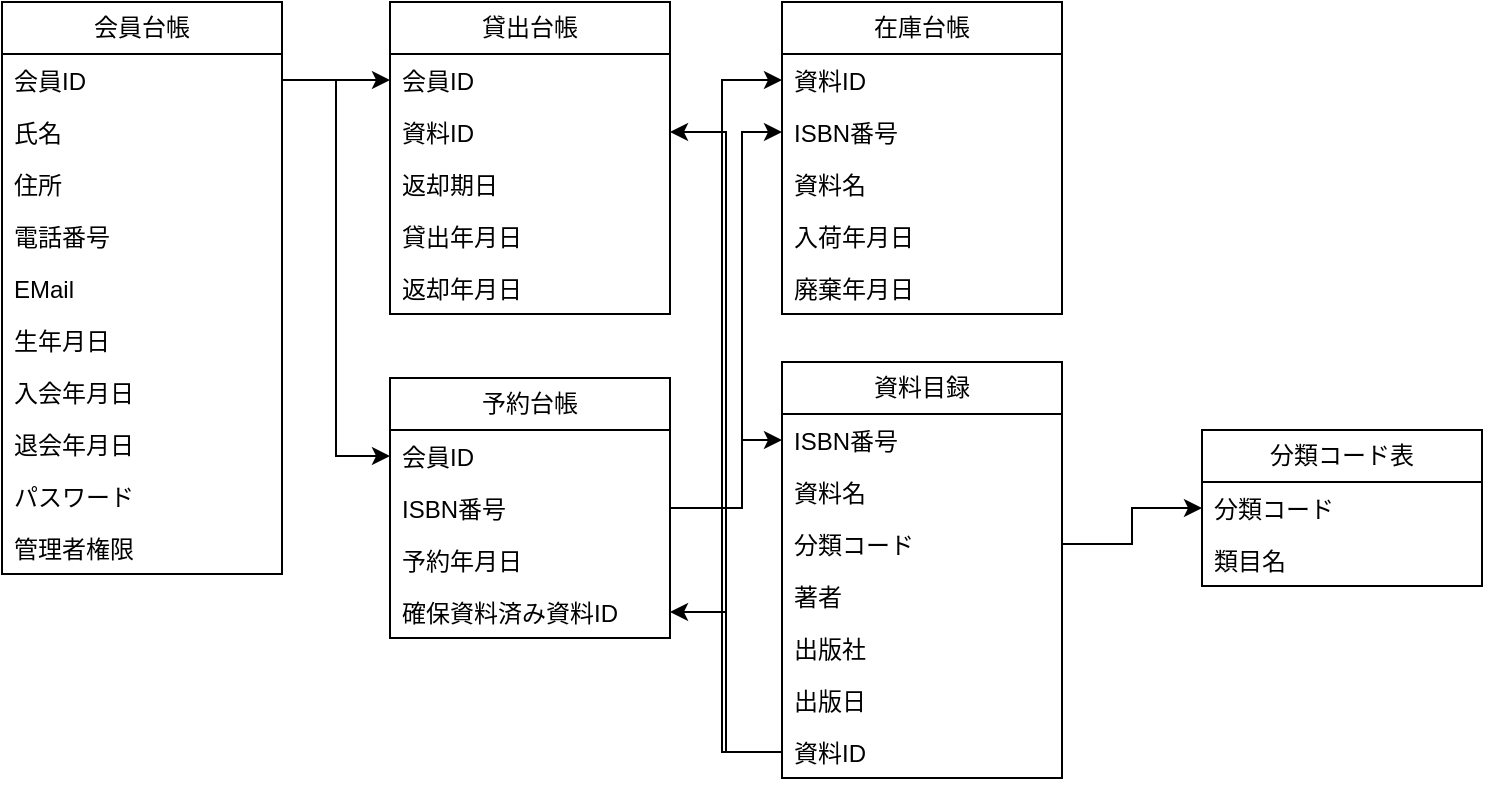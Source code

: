 <mxfile version="26.2.14">
  <diagram name="ページ1" id="o2OuvPa0kG8eRmRyNHCX">
    <mxGraphModel dx="619" dy="1104" grid="0" gridSize="10" guides="1" tooltips="1" connect="1" arrows="1" fold="1" page="0" pageScale="1" pageWidth="827" pageHeight="1169" math="0" shadow="0">
      <root>
        <mxCell id="0" />
        <mxCell id="1" parent="0" />
        <mxCell id="5XzIn7IbPCpmMK59V4iv-1" value="在庫台帳" style="swimlane;fontStyle=0;childLayout=stackLayout;horizontal=1;startSize=26;fillColor=none;horizontalStack=0;resizeParent=1;resizeParentMax=0;resizeLast=0;collapsible=1;marginBottom=0;whiteSpace=wrap;html=1;" vertex="1" parent="1">
          <mxGeometry x="540" y="180" width="140" height="156" as="geometry" />
        </mxCell>
        <mxCell id="5XzIn7IbPCpmMK59V4iv-2" value="資料ID" style="text;strokeColor=none;fillColor=none;align=left;verticalAlign=top;spacingLeft=4;spacingRight=4;overflow=hidden;rotatable=0;points=[[0,0.5],[1,0.5]];portConstraint=eastwest;whiteSpace=wrap;html=1;" vertex="1" parent="5XzIn7IbPCpmMK59V4iv-1">
          <mxGeometry y="26" width="140" height="26" as="geometry" />
        </mxCell>
        <mxCell id="5XzIn7IbPCpmMK59V4iv-3" value="ISBN番号" style="text;strokeColor=none;fillColor=none;align=left;verticalAlign=top;spacingLeft=4;spacingRight=4;overflow=hidden;rotatable=0;points=[[0,0.5],[1,0.5]];portConstraint=eastwest;whiteSpace=wrap;html=1;" vertex="1" parent="5XzIn7IbPCpmMK59V4iv-1">
          <mxGeometry y="52" width="140" height="26" as="geometry" />
        </mxCell>
        <mxCell id="5XzIn7IbPCpmMK59V4iv-4" value="資料名" style="text;strokeColor=none;fillColor=none;align=left;verticalAlign=top;spacingLeft=4;spacingRight=4;overflow=hidden;rotatable=0;points=[[0,0.5],[1,0.5]];portConstraint=eastwest;whiteSpace=wrap;html=1;" vertex="1" parent="5XzIn7IbPCpmMK59V4iv-1">
          <mxGeometry y="78" width="140" height="26" as="geometry" />
        </mxCell>
        <mxCell id="5XzIn7IbPCpmMK59V4iv-5" value="入荷年月日" style="text;strokeColor=none;fillColor=none;align=left;verticalAlign=top;spacingLeft=4;spacingRight=4;overflow=hidden;rotatable=0;points=[[0,0.5],[1,0.5]];portConstraint=eastwest;whiteSpace=wrap;html=1;" vertex="1" parent="5XzIn7IbPCpmMK59V4iv-1">
          <mxGeometry y="104" width="140" height="26" as="geometry" />
        </mxCell>
        <mxCell id="5XzIn7IbPCpmMK59V4iv-6" value="廃棄年月日" style="text;strokeColor=none;fillColor=none;align=left;verticalAlign=top;spacingLeft=4;spacingRight=4;overflow=hidden;rotatable=0;points=[[0,0.5],[1,0.5]];portConstraint=eastwest;whiteSpace=wrap;html=1;" vertex="1" parent="5XzIn7IbPCpmMK59V4iv-1">
          <mxGeometry y="130" width="140" height="26" as="geometry" />
        </mxCell>
        <mxCell id="5XzIn7IbPCpmMK59V4iv-7" style="edgeStyle=orthogonalEdgeStyle;rounded=0;orthogonalLoop=1;jettySize=auto;html=1;entryX=0;entryY=0.5;entryDx=0;entryDy=0;" edge="1" parent="1" source="5XzIn7IbPCpmMK59V4iv-8" target="5XzIn7IbPCpmMK59V4iv-3">
          <mxGeometry relative="1" as="geometry">
            <Array as="points">
              <mxPoint x="520" y="433" />
              <mxPoint x="520" y="245" />
            </Array>
          </mxGeometry>
        </mxCell>
        <mxCell id="5XzIn7IbPCpmMK59V4iv-8" value="予約台帳" style="swimlane;fontStyle=0;childLayout=stackLayout;horizontal=1;startSize=26;fillColor=none;horizontalStack=0;resizeParent=1;resizeParentMax=0;resizeLast=0;collapsible=1;marginBottom=0;whiteSpace=wrap;html=1;" vertex="1" parent="1">
          <mxGeometry x="344" y="368" width="140" height="130" as="geometry" />
        </mxCell>
        <mxCell id="5XzIn7IbPCpmMK59V4iv-9" value="会員ID" style="text;strokeColor=none;fillColor=none;align=left;verticalAlign=top;spacingLeft=4;spacingRight=4;overflow=hidden;rotatable=0;points=[[0,0.5],[1,0.5]];portConstraint=eastwest;whiteSpace=wrap;html=1;" vertex="1" parent="5XzIn7IbPCpmMK59V4iv-8">
          <mxGeometry y="26" width="140" height="26" as="geometry" />
        </mxCell>
        <mxCell id="5XzIn7IbPCpmMK59V4iv-10" value="ISBN番号" style="text;strokeColor=none;fillColor=none;align=left;verticalAlign=top;spacingLeft=4;spacingRight=4;overflow=hidden;rotatable=0;points=[[0,0.5],[1,0.5]];portConstraint=eastwest;whiteSpace=wrap;html=1;" vertex="1" parent="5XzIn7IbPCpmMK59V4iv-8">
          <mxGeometry y="52" width="140" height="26" as="geometry" />
        </mxCell>
        <mxCell id="5XzIn7IbPCpmMK59V4iv-11" value="予約年月日" style="text;strokeColor=none;fillColor=none;align=left;verticalAlign=top;spacingLeft=4;spacingRight=4;overflow=hidden;rotatable=0;points=[[0,0.5],[1,0.5]];portConstraint=eastwest;whiteSpace=wrap;html=1;" vertex="1" parent="5XzIn7IbPCpmMK59V4iv-8">
          <mxGeometry y="78" width="140" height="26" as="geometry" />
        </mxCell>
        <mxCell id="5XzIn7IbPCpmMK59V4iv-12" value="確保資料済み資料ID" style="text;strokeColor=none;fillColor=none;align=left;verticalAlign=top;spacingLeft=4;spacingRight=4;overflow=hidden;rotatable=0;points=[[0,0.5],[1,0.5]];portConstraint=eastwest;whiteSpace=wrap;html=1;" vertex="1" parent="5XzIn7IbPCpmMK59V4iv-8">
          <mxGeometry y="104" width="140" height="26" as="geometry" />
        </mxCell>
        <mxCell id="5XzIn7IbPCpmMK59V4iv-13" value="資料目録" style="swimlane;fontStyle=0;childLayout=stackLayout;horizontal=1;startSize=26;fillColor=none;horizontalStack=0;resizeParent=1;resizeParentMax=0;resizeLast=0;collapsible=1;marginBottom=0;whiteSpace=wrap;html=1;" vertex="1" parent="1">
          <mxGeometry x="540" y="360" width="140" height="208" as="geometry" />
        </mxCell>
        <mxCell id="5XzIn7IbPCpmMK59V4iv-14" value="ISBN番号" style="text;strokeColor=none;fillColor=none;align=left;verticalAlign=top;spacingLeft=4;spacingRight=4;overflow=hidden;rotatable=0;points=[[0,0.5],[1,0.5]];portConstraint=eastwest;whiteSpace=wrap;html=1;" vertex="1" parent="5XzIn7IbPCpmMK59V4iv-13">
          <mxGeometry y="26" width="140" height="26" as="geometry" />
        </mxCell>
        <mxCell id="5XzIn7IbPCpmMK59V4iv-15" value="資料名" style="text;strokeColor=none;fillColor=none;align=left;verticalAlign=top;spacingLeft=4;spacingRight=4;overflow=hidden;rotatable=0;points=[[0,0.5],[1,0.5]];portConstraint=eastwest;whiteSpace=wrap;html=1;" vertex="1" parent="5XzIn7IbPCpmMK59V4iv-13">
          <mxGeometry y="52" width="140" height="26" as="geometry" />
        </mxCell>
        <mxCell id="5XzIn7IbPCpmMK59V4iv-16" value="分類コード" style="text;strokeColor=none;fillColor=none;align=left;verticalAlign=top;spacingLeft=4;spacingRight=4;overflow=hidden;rotatable=0;points=[[0,0.5],[1,0.5]];portConstraint=eastwest;whiteSpace=wrap;html=1;" vertex="1" parent="5XzIn7IbPCpmMK59V4iv-13">
          <mxGeometry y="78" width="140" height="26" as="geometry" />
        </mxCell>
        <mxCell id="5XzIn7IbPCpmMK59V4iv-17" value="著者" style="text;strokeColor=none;fillColor=none;align=left;verticalAlign=top;spacingLeft=4;spacingRight=4;overflow=hidden;rotatable=0;points=[[0,0.5],[1,0.5]];portConstraint=eastwest;whiteSpace=wrap;html=1;" vertex="1" parent="5XzIn7IbPCpmMK59V4iv-13">
          <mxGeometry y="104" width="140" height="26" as="geometry" />
        </mxCell>
        <mxCell id="5XzIn7IbPCpmMK59V4iv-18" value="出版社" style="text;strokeColor=none;fillColor=none;align=left;verticalAlign=top;spacingLeft=4;spacingRight=4;overflow=hidden;rotatable=0;points=[[0,0.5],[1,0.5]];portConstraint=eastwest;whiteSpace=wrap;html=1;" vertex="1" parent="5XzIn7IbPCpmMK59V4iv-13">
          <mxGeometry y="130" width="140" height="26" as="geometry" />
        </mxCell>
        <mxCell id="5XzIn7IbPCpmMK59V4iv-19" value="出版日" style="text;strokeColor=none;fillColor=none;align=left;verticalAlign=top;spacingLeft=4;spacingRight=4;overflow=hidden;rotatable=0;points=[[0,0.5],[1,0.5]];portConstraint=eastwest;whiteSpace=wrap;html=1;" vertex="1" parent="5XzIn7IbPCpmMK59V4iv-13">
          <mxGeometry y="156" width="140" height="26" as="geometry" />
        </mxCell>
        <mxCell id="5XzIn7IbPCpmMK59V4iv-20" value="資料ID" style="text;strokeColor=none;fillColor=none;align=left;verticalAlign=top;spacingLeft=4;spacingRight=4;overflow=hidden;rotatable=0;points=[[0,0.5],[1,0.5]];portConstraint=eastwest;whiteSpace=wrap;html=1;" vertex="1" parent="5XzIn7IbPCpmMK59V4iv-13">
          <mxGeometry y="182" width="140" height="26" as="geometry" />
        </mxCell>
        <mxCell id="5XzIn7IbPCpmMK59V4iv-21" value="会員台帳" style="swimlane;fontStyle=0;childLayout=stackLayout;horizontal=1;startSize=26;fillColor=none;horizontalStack=0;resizeParent=1;resizeParentMax=0;resizeLast=0;collapsible=1;marginBottom=0;whiteSpace=wrap;html=1;" vertex="1" parent="1">
          <mxGeometry x="150" y="180" width="140" height="286" as="geometry">
            <mxRectangle x="150" y="180" width="90" height="30" as="alternateBounds" />
          </mxGeometry>
        </mxCell>
        <mxCell id="5XzIn7IbPCpmMK59V4iv-22" value="会員ID" style="text;strokeColor=none;fillColor=none;align=left;verticalAlign=top;spacingLeft=4;spacingRight=4;overflow=hidden;rotatable=0;points=[[0,0.5],[1,0.5]];portConstraint=eastwest;whiteSpace=wrap;html=1;" vertex="1" parent="5XzIn7IbPCpmMK59V4iv-21">
          <mxGeometry y="26" width="140" height="26" as="geometry" />
        </mxCell>
        <mxCell id="5XzIn7IbPCpmMK59V4iv-23" value="氏名" style="text;strokeColor=none;fillColor=none;align=left;verticalAlign=top;spacingLeft=4;spacingRight=4;overflow=hidden;rotatable=0;points=[[0,0.5],[1,0.5]];portConstraint=eastwest;whiteSpace=wrap;html=1;" vertex="1" parent="5XzIn7IbPCpmMK59V4iv-21">
          <mxGeometry y="52" width="140" height="26" as="geometry" />
        </mxCell>
        <mxCell id="5XzIn7IbPCpmMK59V4iv-24" value="住所" style="text;strokeColor=none;fillColor=none;align=left;verticalAlign=top;spacingLeft=4;spacingRight=4;overflow=hidden;rotatable=0;points=[[0,0.5],[1,0.5]];portConstraint=eastwest;whiteSpace=wrap;html=1;" vertex="1" parent="5XzIn7IbPCpmMK59V4iv-21">
          <mxGeometry y="78" width="140" height="26" as="geometry" />
        </mxCell>
        <mxCell id="5XzIn7IbPCpmMK59V4iv-25" value="電話番号" style="text;strokeColor=none;fillColor=none;align=left;verticalAlign=top;spacingLeft=4;spacingRight=4;overflow=hidden;rotatable=0;points=[[0,0.5],[1,0.5]];portConstraint=eastwest;whiteSpace=wrap;html=1;" vertex="1" parent="5XzIn7IbPCpmMK59V4iv-21">
          <mxGeometry y="104" width="140" height="26" as="geometry" />
        </mxCell>
        <mxCell id="5XzIn7IbPCpmMK59V4iv-26" value="EMail" style="text;strokeColor=none;fillColor=none;align=left;verticalAlign=top;spacingLeft=4;spacingRight=4;overflow=hidden;rotatable=0;points=[[0,0.5],[1,0.5]];portConstraint=eastwest;whiteSpace=wrap;html=1;" vertex="1" parent="5XzIn7IbPCpmMK59V4iv-21">
          <mxGeometry y="130" width="140" height="26" as="geometry" />
        </mxCell>
        <mxCell id="5XzIn7IbPCpmMK59V4iv-27" value="生年月日" style="text;strokeColor=none;fillColor=none;align=left;verticalAlign=top;spacingLeft=4;spacingRight=4;overflow=hidden;rotatable=0;points=[[0,0.5],[1,0.5]];portConstraint=eastwest;whiteSpace=wrap;html=1;" vertex="1" parent="5XzIn7IbPCpmMK59V4iv-21">
          <mxGeometry y="156" width="140" height="26" as="geometry" />
        </mxCell>
        <mxCell id="5XzIn7IbPCpmMK59V4iv-28" value="入会年月日" style="text;strokeColor=none;fillColor=none;align=left;verticalAlign=top;spacingLeft=4;spacingRight=4;overflow=hidden;rotatable=0;points=[[0,0.5],[1,0.5]];portConstraint=eastwest;whiteSpace=wrap;html=1;" vertex="1" parent="5XzIn7IbPCpmMK59V4iv-21">
          <mxGeometry y="182" width="140" height="26" as="geometry" />
        </mxCell>
        <mxCell id="5XzIn7IbPCpmMK59V4iv-29" value="退会年月日" style="text;strokeColor=none;fillColor=none;align=left;verticalAlign=top;spacingLeft=4;spacingRight=4;overflow=hidden;rotatable=0;points=[[0,0.5],[1,0.5]];portConstraint=eastwest;whiteSpace=wrap;html=1;" vertex="1" parent="5XzIn7IbPCpmMK59V4iv-21">
          <mxGeometry y="208" width="140" height="26" as="geometry" />
        </mxCell>
        <mxCell id="5XzIn7IbPCpmMK59V4iv-52" value="パスワード" style="text;strokeColor=none;fillColor=none;align=left;verticalAlign=top;spacingLeft=4;spacingRight=4;overflow=hidden;rotatable=0;points=[[0,0.5],[1,0.5]];portConstraint=eastwest;whiteSpace=wrap;html=1;" vertex="1" parent="5XzIn7IbPCpmMK59V4iv-21">
          <mxGeometry y="234" width="140" height="26" as="geometry" />
        </mxCell>
        <mxCell id="5XzIn7IbPCpmMK59V4iv-51" value="管理者権限" style="text;strokeColor=none;fillColor=none;align=left;verticalAlign=top;spacingLeft=4;spacingRight=4;overflow=hidden;rotatable=0;points=[[0,0.5],[1,0.5]];portConstraint=eastwest;whiteSpace=wrap;html=1;" vertex="1" parent="5XzIn7IbPCpmMK59V4iv-21">
          <mxGeometry y="260" width="140" height="26" as="geometry" />
        </mxCell>
        <mxCell id="5XzIn7IbPCpmMK59V4iv-30" value="貸出台帳" style="swimlane;fontStyle=0;childLayout=stackLayout;horizontal=1;startSize=26;fillColor=none;horizontalStack=0;resizeParent=1;resizeParentMax=0;resizeLast=0;collapsible=1;marginBottom=0;whiteSpace=wrap;html=1;" vertex="1" parent="1">
          <mxGeometry x="344" y="180" width="140" height="156" as="geometry" />
        </mxCell>
        <mxCell id="5XzIn7IbPCpmMK59V4iv-31" value="会員ID" style="text;strokeColor=none;fillColor=none;align=left;verticalAlign=top;spacingLeft=4;spacingRight=4;overflow=hidden;rotatable=0;points=[[0,0.5],[1,0.5]];portConstraint=eastwest;whiteSpace=wrap;html=1;" vertex="1" parent="5XzIn7IbPCpmMK59V4iv-30">
          <mxGeometry y="26" width="140" height="26" as="geometry" />
        </mxCell>
        <mxCell id="5XzIn7IbPCpmMK59V4iv-32" value="資料ID" style="text;strokeColor=none;fillColor=none;align=left;verticalAlign=top;spacingLeft=4;spacingRight=4;overflow=hidden;rotatable=0;points=[[0,0.5],[1,0.5]];portConstraint=eastwest;whiteSpace=wrap;html=1;" vertex="1" parent="5XzIn7IbPCpmMK59V4iv-30">
          <mxGeometry y="52" width="140" height="26" as="geometry" />
        </mxCell>
        <mxCell id="5XzIn7IbPCpmMK59V4iv-33" value="返却期日" style="text;strokeColor=none;fillColor=none;align=left;verticalAlign=top;spacingLeft=4;spacingRight=4;overflow=hidden;rotatable=0;points=[[0,0.5],[1,0.5]];portConstraint=eastwest;whiteSpace=wrap;html=1;" vertex="1" parent="5XzIn7IbPCpmMK59V4iv-30">
          <mxGeometry y="78" width="140" height="26" as="geometry" />
        </mxCell>
        <mxCell id="5XzIn7IbPCpmMK59V4iv-34" value="貸出年月日" style="text;strokeColor=none;fillColor=none;align=left;verticalAlign=top;spacingLeft=4;spacingRight=4;overflow=hidden;rotatable=0;points=[[0,0.5],[1,0.5]];portConstraint=eastwest;whiteSpace=wrap;html=1;" vertex="1" parent="5XzIn7IbPCpmMK59V4iv-30">
          <mxGeometry y="104" width="140" height="26" as="geometry" />
        </mxCell>
        <mxCell id="5XzIn7IbPCpmMK59V4iv-35" value="返却年月日" style="text;strokeColor=none;fillColor=none;align=left;verticalAlign=top;spacingLeft=4;spacingRight=4;overflow=hidden;rotatable=0;points=[[0,0.5],[1,0.5]];portConstraint=eastwest;whiteSpace=wrap;html=1;" vertex="1" parent="5XzIn7IbPCpmMK59V4iv-30">
          <mxGeometry y="130" width="140" height="26" as="geometry" />
        </mxCell>
        <mxCell id="5XzIn7IbPCpmMK59V4iv-36" style="edgeStyle=orthogonalEdgeStyle;rounded=0;orthogonalLoop=1;jettySize=auto;html=1;entryX=0;entryY=0.5;entryDx=0;entryDy=0;" edge="1" parent="1" source="5XzIn7IbPCpmMK59V4iv-22" target="5XzIn7IbPCpmMK59V4iv-31">
          <mxGeometry relative="1" as="geometry" />
        </mxCell>
        <mxCell id="5XzIn7IbPCpmMK59V4iv-37" style="edgeStyle=orthogonalEdgeStyle;rounded=0;orthogonalLoop=1;jettySize=auto;html=1;entryX=0;entryY=0.5;entryDx=0;entryDy=0;" edge="1" parent="1" source="5XzIn7IbPCpmMK59V4iv-22" target="5XzIn7IbPCpmMK59V4iv-9">
          <mxGeometry relative="1" as="geometry" />
        </mxCell>
        <mxCell id="5XzIn7IbPCpmMK59V4iv-38" style="edgeStyle=orthogonalEdgeStyle;rounded=0;orthogonalLoop=1;jettySize=auto;html=1;entryX=0;entryY=0.5;entryDx=0;entryDy=0;" edge="1" parent="1" source="5XzIn7IbPCpmMK59V4iv-10" target="5XzIn7IbPCpmMK59V4iv-14">
          <mxGeometry relative="1" as="geometry">
            <Array as="points">
              <mxPoint x="520" y="433" />
              <mxPoint x="520" y="399" />
            </Array>
          </mxGeometry>
        </mxCell>
        <mxCell id="5XzIn7IbPCpmMK59V4iv-39" value="分類コード表" style="swimlane;fontStyle=0;childLayout=stackLayout;horizontal=1;startSize=26;fillColor=none;horizontalStack=0;resizeParent=1;resizeParentMax=0;resizeLast=0;collapsible=1;marginBottom=0;whiteSpace=wrap;html=1;" vertex="1" parent="1">
          <mxGeometry x="750" y="394" width="140" height="78" as="geometry" />
        </mxCell>
        <mxCell id="5XzIn7IbPCpmMK59V4iv-40" value="分類コード" style="text;strokeColor=none;fillColor=none;align=left;verticalAlign=top;spacingLeft=4;spacingRight=4;overflow=hidden;rotatable=0;points=[[0,0.5],[1,0.5]];portConstraint=eastwest;whiteSpace=wrap;html=1;" vertex="1" parent="5XzIn7IbPCpmMK59V4iv-39">
          <mxGeometry y="26" width="140" height="26" as="geometry" />
        </mxCell>
        <mxCell id="5XzIn7IbPCpmMK59V4iv-41" value="類目名" style="text;strokeColor=none;fillColor=none;align=left;verticalAlign=top;spacingLeft=4;spacingRight=4;overflow=hidden;rotatable=0;points=[[0,0.5],[1,0.5]];portConstraint=eastwest;whiteSpace=wrap;html=1;" vertex="1" parent="5XzIn7IbPCpmMK59V4iv-39">
          <mxGeometry y="52" width="140" height="26" as="geometry" />
        </mxCell>
        <mxCell id="5XzIn7IbPCpmMK59V4iv-42" style="edgeStyle=orthogonalEdgeStyle;rounded=0;orthogonalLoop=1;jettySize=auto;html=1;entryX=0;entryY=0.5;entryDx=0;entryDy=0;" edge="1" parent="1" source="5XzIn7IbPCpmMK59V4iv-16" target="5XzIn7IbPCpmMK59V4iv-40">
          <mxGeometry relative="1" as="geometry" />
        </mxCell>
        <mxCell id="5XzIn7IbPCpmMK59V4iv-43" style="edgeStyle=orthogonalEdgeStyle;rounded=0;orthogonalLoop=1;jettySize=auto;html=1;entryX=1;entryY=0.5;entryDx=0;entryDy=0;" edge="1" parent="1" source="5XzIn7IbPCpmMK59V4iv-20" target="5XzIn7IbPCpmMK59V4iv-32">
          <mxGeometry relative="1" as="geometry" />
        </mxCell>
        <mxCell id="5XzIn7IbPCpmMK59V4iv-44" style="edgeStyle=orthogonalEdgeStyle;rounded=0;orthogonalLoop=1;jettySize=auto;html=1;entryX=0;entryY=0.5;entryDx=0;entryDy=0;" edge="1" parent="1" source="5XzIn7IbPCpmMK59V4iv-20" target="5XzIn7IbPCpmMK59V4iv-2">
          <mxGeometry relative="1" as="geometry">
            <Array as="points">
              <mxPoint x="510" y="555" />
              <mxPoint x="510" y="219" />
            </Array>
          </mxGeometry>
        </mxCell>
        <mxCell id="5XzIn7IbPCpmMK59V4iv-45" style="edgeStyle=orthogonalEdgeStyle;rounded=0;orthogonalLoop=1;jettySize=auto;html=1;entryX=1;entryY=0.5;entryDx=0;entryDy=0;" edge="1" parent="1" source="5XzIn7IbPCpmMK59V4iv-20" target="5XzIn7IbPCpmMK59V4iv-12">
          <mxGeometry relative="1" as="geometry" />
        </mxCell>
      </root>
    </mxGraphModel>
  </diagram>
</mxfile>
